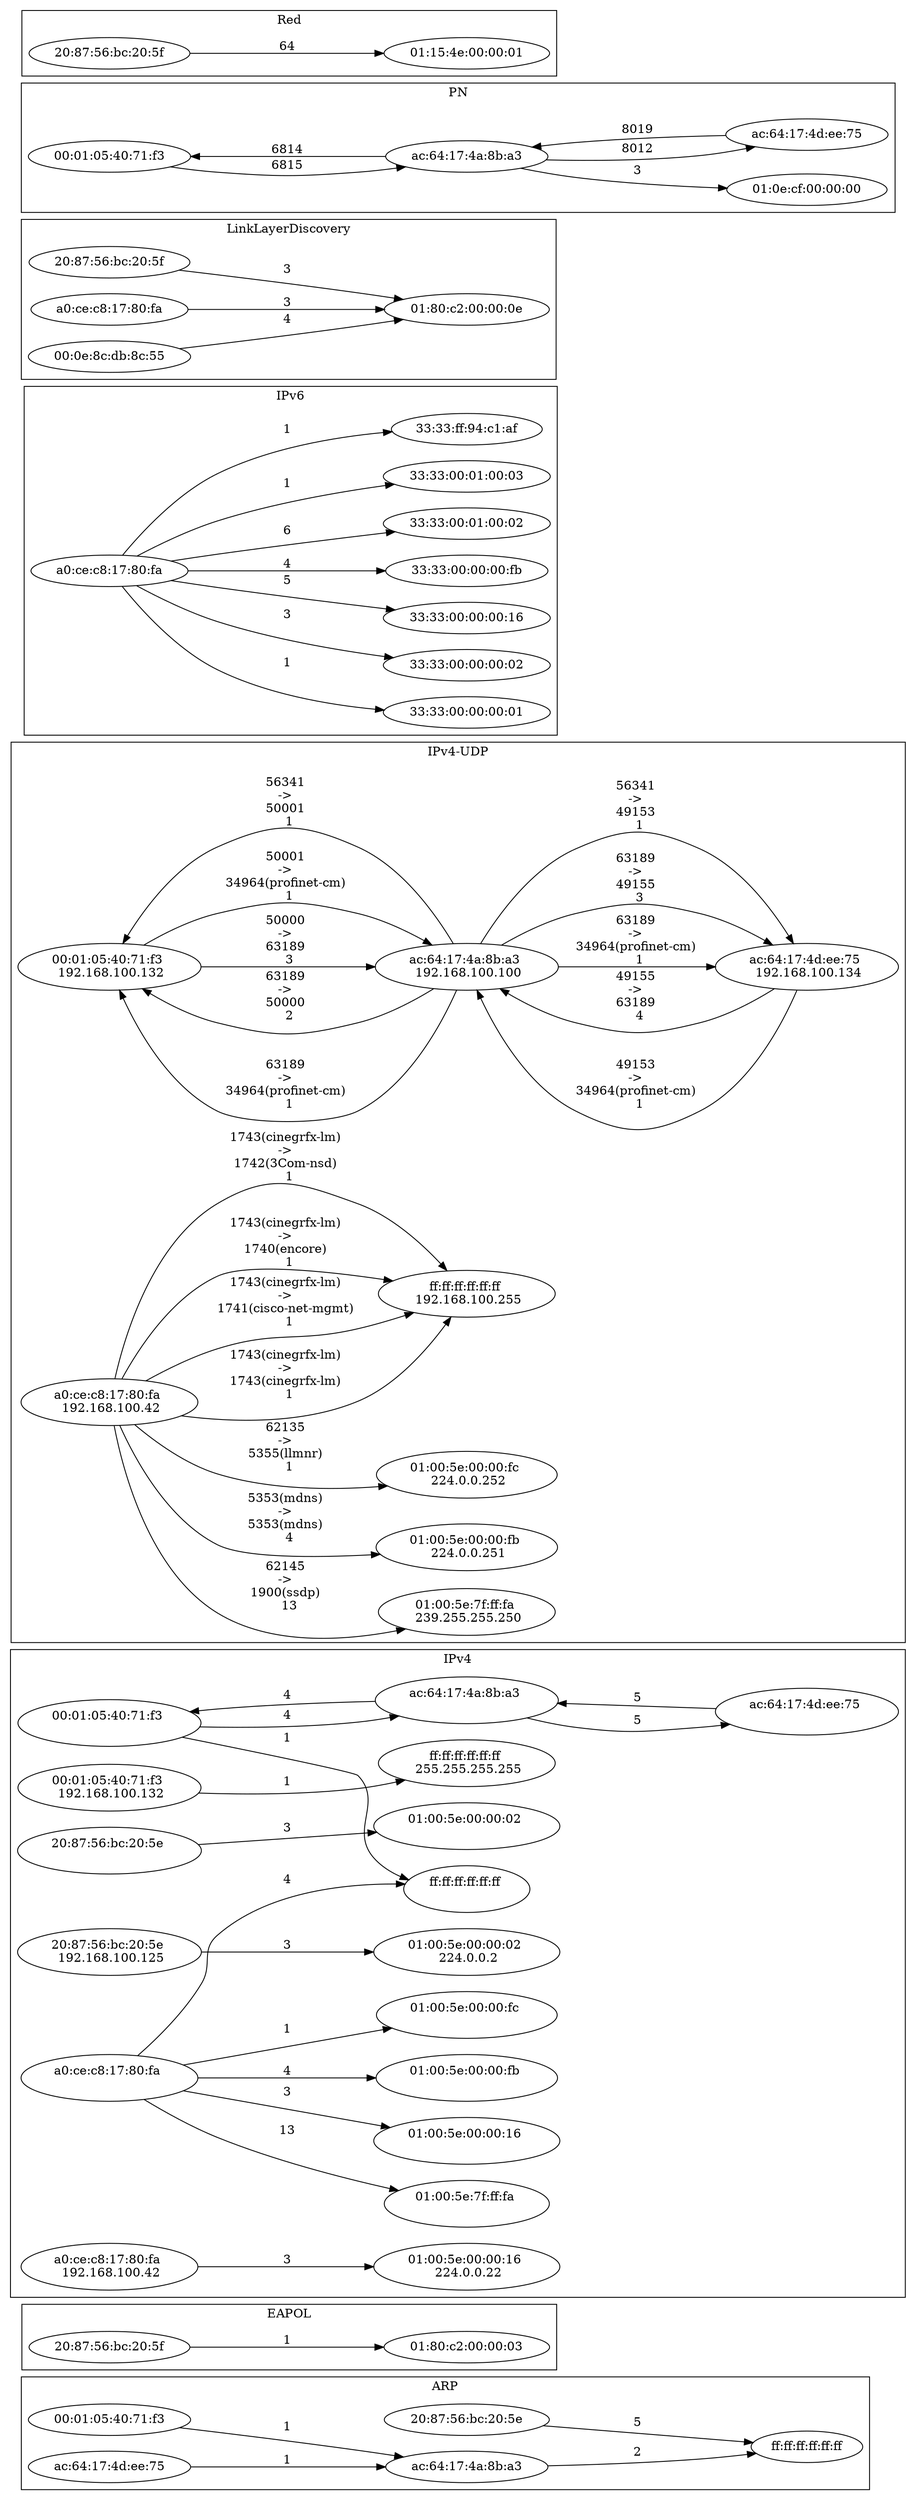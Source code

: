 digraph  {
 rankdir= LR;

	subgraph cluster_s1 {
		label="ARP";
		n29[label="00:01:05:40:71:f3"];
		n54[label="20:87:56:bc:20:5e"];
		n26[label="ac:64:17:4a:8b:a3"];
		n52[label="ac:64:17:4d:ee:75"];
		n27[label="ff:ff:ff:ff:ff:ff"];
		n29->n26[label="1"];
		n54->n27[label="5"];
		n26->n27[label="2"];
		n52->n26[label="1"];
		
	}
	subgraph cluster_s8 {
		label="EAPOL";
		n60[label="01:80:c2:00:00:03"];
		n59[label="20:87:56:bc:20:5f"];
		n59->n60[label="1"];
		
	}
	subgraph cluster_s2 {
		label="IPv4";
		n20[label="00:01:05:40:71:f3 \n "];
		n22[label="00:01:05:40:71:f3 \n 192.168.100.132"];
		n44[label="01:00:5e:00:00:02 \n "];
		n46[label="01:00:5e:00:00:02 \n 224.0.0.2"];
		n19[label="01:00:5e:00:00:16 \n "];
		n39[label="01:00:5e:00:00:16 \n 224.0.0.22"];
		n18[label="01:00:5e:00:00:fb \n "];
		n47[label="01:00:5e:00:00:fc \n "];
		n50[label="01:00:5e:7f:ff:fa \n "];
		n43[label="20:87:56:bc:20:5e \n "];
		n45[label="20:87:56:bc:20:5e \n 192.168.100.125"];
		n17[label="a0:ce:c8:17:80:fa \n "];
		n38[label="a0:ce:c8:17:80:fa \n 192.168.100.42"];
		n34[label="ac:64:17:4a:8b:a3 \n "];
		n33[label="ac:64:17:4d:ee:75 \n "];
		n21[label="ff:ff:ff:ff:ff:ff \n "];
		n23[label="ff:ff:ff:ff:ff:ff \n 255.255.255.255"];
		n20->n21[label="1"];
		n20->n34[label="4"];
		n22->n23[label="1"];
		n43->n44[label="3"];
		n45->n46[label="3"];
		n17->n18[label="4"];
		n17->n19[label="3"];
		n17->n47[label="1"];
		n17->n50[label="13"];
		n17->n21[label="4"];
		n38->n39[label="3"];
		n34->n20[label="4"];
		n34->n33[label="5"];
		n33->n34[label="5"];
		
	}
	subgraph cluster_s4 {
		label="IPv4-TCP";
		
	}
	subgraph cluster_s3 {
		label="IPv4-UDP";
		n12[label="00:01:05:40:71:f3 \n 192.168.100.132"];
		n55[label="01:00:5e:00:00:fb \n 224.0.0.251"];
		n28[label="01:00:5e:00:00:fc \n 224.0.0.252"];
		n51[label="01:00:5e:7f:ff:fa \n 239.255.255.250"];
		n13[label="a0:ce:c8:17:80:fa \n 192.168.100.42"];
		n11[label="ac:64:17:4a:8b:a3 \n 192.168.100.100"];
		n40[label="ac:64:17:4d:ee:75 \n 192.168.100.134"];
		n14[label="ff:ff:ff:ff:ff:ff \n 192.168.100.255"];
		n12->n11[label="50000 \n-> \n63189 \n 3"];
		n12->n11[label="50001 \n-> \n34964(profinet-cm) \n 1"];
		n13->n14[label="1743(cinegrfx-lm) \n-> \n1742(3Com-nsd) \n 1"];
		n13->n28[label="62135 \n-> \n5355(llmnr) \n 1"];
		n13->n14[label="1743(cinegrfx-lm) \n-> \n1743(cinegrfx-lm) \n 1"];
		n13->n14[label="1743(cinegrfx-lm) \n-> \n1741(cisco-net-mgmt) \n 1"];
		n13->n51[label="62145 \n-> \n1900(ssdp) \n 13"];
		n13->n55[label="5353(mdns) \n-> \n5353(mdns) \n 4"];
		n13->n14[label="1743(cinegrfx-lm) \n-> \n1740(encore) \n 1"];
		n11->n12[label="56341 \n-> \n50001 \n 1"];
		n11->n12[label="63189 \n-> \n34964(profinet-cm) \n 1"];
		n11->n40[label="63189 \n-> \n34964(profinet-cm) \n 1"];
		n11->n12[label="63189 \n-> \n50000 \n 2"];
		n11->n40[label="63189 \n-> \n49155 \n 3"];
		n11->n40[label="56341 \n-> \n49153 \n 1"];
		n40->n11[label="49153 \n-> \n34964(profinet-cm) \n 1"];
		n40->n11[label="49155 \n-> \n63189 \n 4"];
		
	}
	subgraph cluster_s5 {
		label="IPv6";
		n57[label="33:33:00:00:00:01"];
		n58[label="33:33:00:00:00:02"];
		n41[label="33:33:00:00:00:16"];
		n48[label="33:33:00:00:00:fb"];
		n42[label="33:33:00:01:00:02"];
		n49[label="33:33:00:01:00:03"];
		n25[label="33:33:ff:94:c1:af"];
		n24[label="a0:ce:c8:17:80:fa"];
		n24->n25[label="1"];
		n24->n41[label="5"];
		n24->n42[label="6"];
		n24->n48[label="4"];
		n24->n49[label="1"];
		n24->n57[label="1"];
		n24->n58[label="3"];
		
	}
	subgraph cluster_s9 {
		label="LinkLayerDiscovery";
		n35[label="00:0e:8c:db:8c:55"];
		n36[label="01:80:c2:00:00:0e"];
		n56[label="20:87:56:bc:20:5f"];
		n53[label="a0:ce:c8:17:80:fa"];
		n35->n36[label="4"];
		n56->n36[label="3"];
		n53->n36[label="3"];
		
	}
	subgraph cluster_s10 {
		label="Notdef";
		
	}
	subgraph cluster_s6 {
		label="PN";
		n31[label="00:01:05:40:71:f3"];
		n37[label="01:0e:cf:00:00:00"];
		n30[label="ac:64:17:4a:8b:a3"];
		n32[label="ac:64:17:4d:ee:75"];
		n31->n30[label="6815"];
		n30->n31[label="6814"];
		n30->n32[label="8012"];
		n30->n37[label="3"];
		n32->n30[label="8019"];
		
	}
	subgraph cluster_s7 {
		label="Red";
		n16[label="01:15:4e:00:00:01"];
		n15[label="20:87:56:bc:20:5f"];
		n15->n16[label="64"];
		
	}
	
	
}
